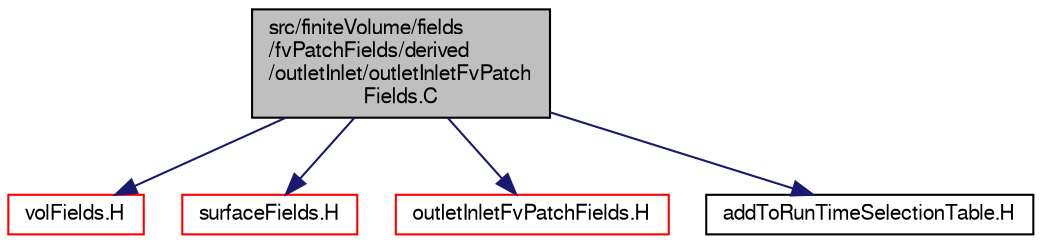 digraph "src/finiteVolume/fields/fvPatchFields/derived/outletInlet/outletInletFvPatchFields.C"
{
  bgcolor="transparent";
  edge [fontname="FreeSans",fontsize="10",labelfontname="FreeSans",labelfontsize="10"];
  node [fontname="FreeSans",fontsize="10",shape=record];
  Node1 [label="src/finiteVolume/fields\l/fvPatchFields/derived\l/outletInlet/outletInletFvPatch\lFields.C",height=0.2,width=0.4,color="black", fillcolor="grey75", style="filled" fontcolor="black"];
  Node1 -> Node2 [color="midnightblue",fontsize="10",style="solid",fontname="FreeSans"];
  Node2 [label="volFields.H",height=0.2,width=0.4,color="red",URL="$a05178.html"];
  Node1 -> Node3 [color="midnightblue",fontsize="10",style="solid",fontname="FreeSans"];
  Node3 [label="surfaceFields.H",height=0.2,width=0.4,color="red",URL="$a05173.html",tooltip="Foam::surfaceFields. "];
  Node1 -> Node4 [color="midnightblue",fontsize="10",style="solid",fontname="FreeSans"];
  Node4 [label="outletInletFvPatchFields.H",height=0.2,width=0.4,color="red",URL="$a04967.html"];
  Node1 -> Node5 [color="midnightblue",fontsize="10",style="solid",fontname="FreeSans"];
  Node5 [label="addToRunTimeSelectionTable.H",height=0.2,width=0.4,color="black",URL="$a07378.html",tooltip="Macros for easy insertion into run-time selection tables. "];
}
